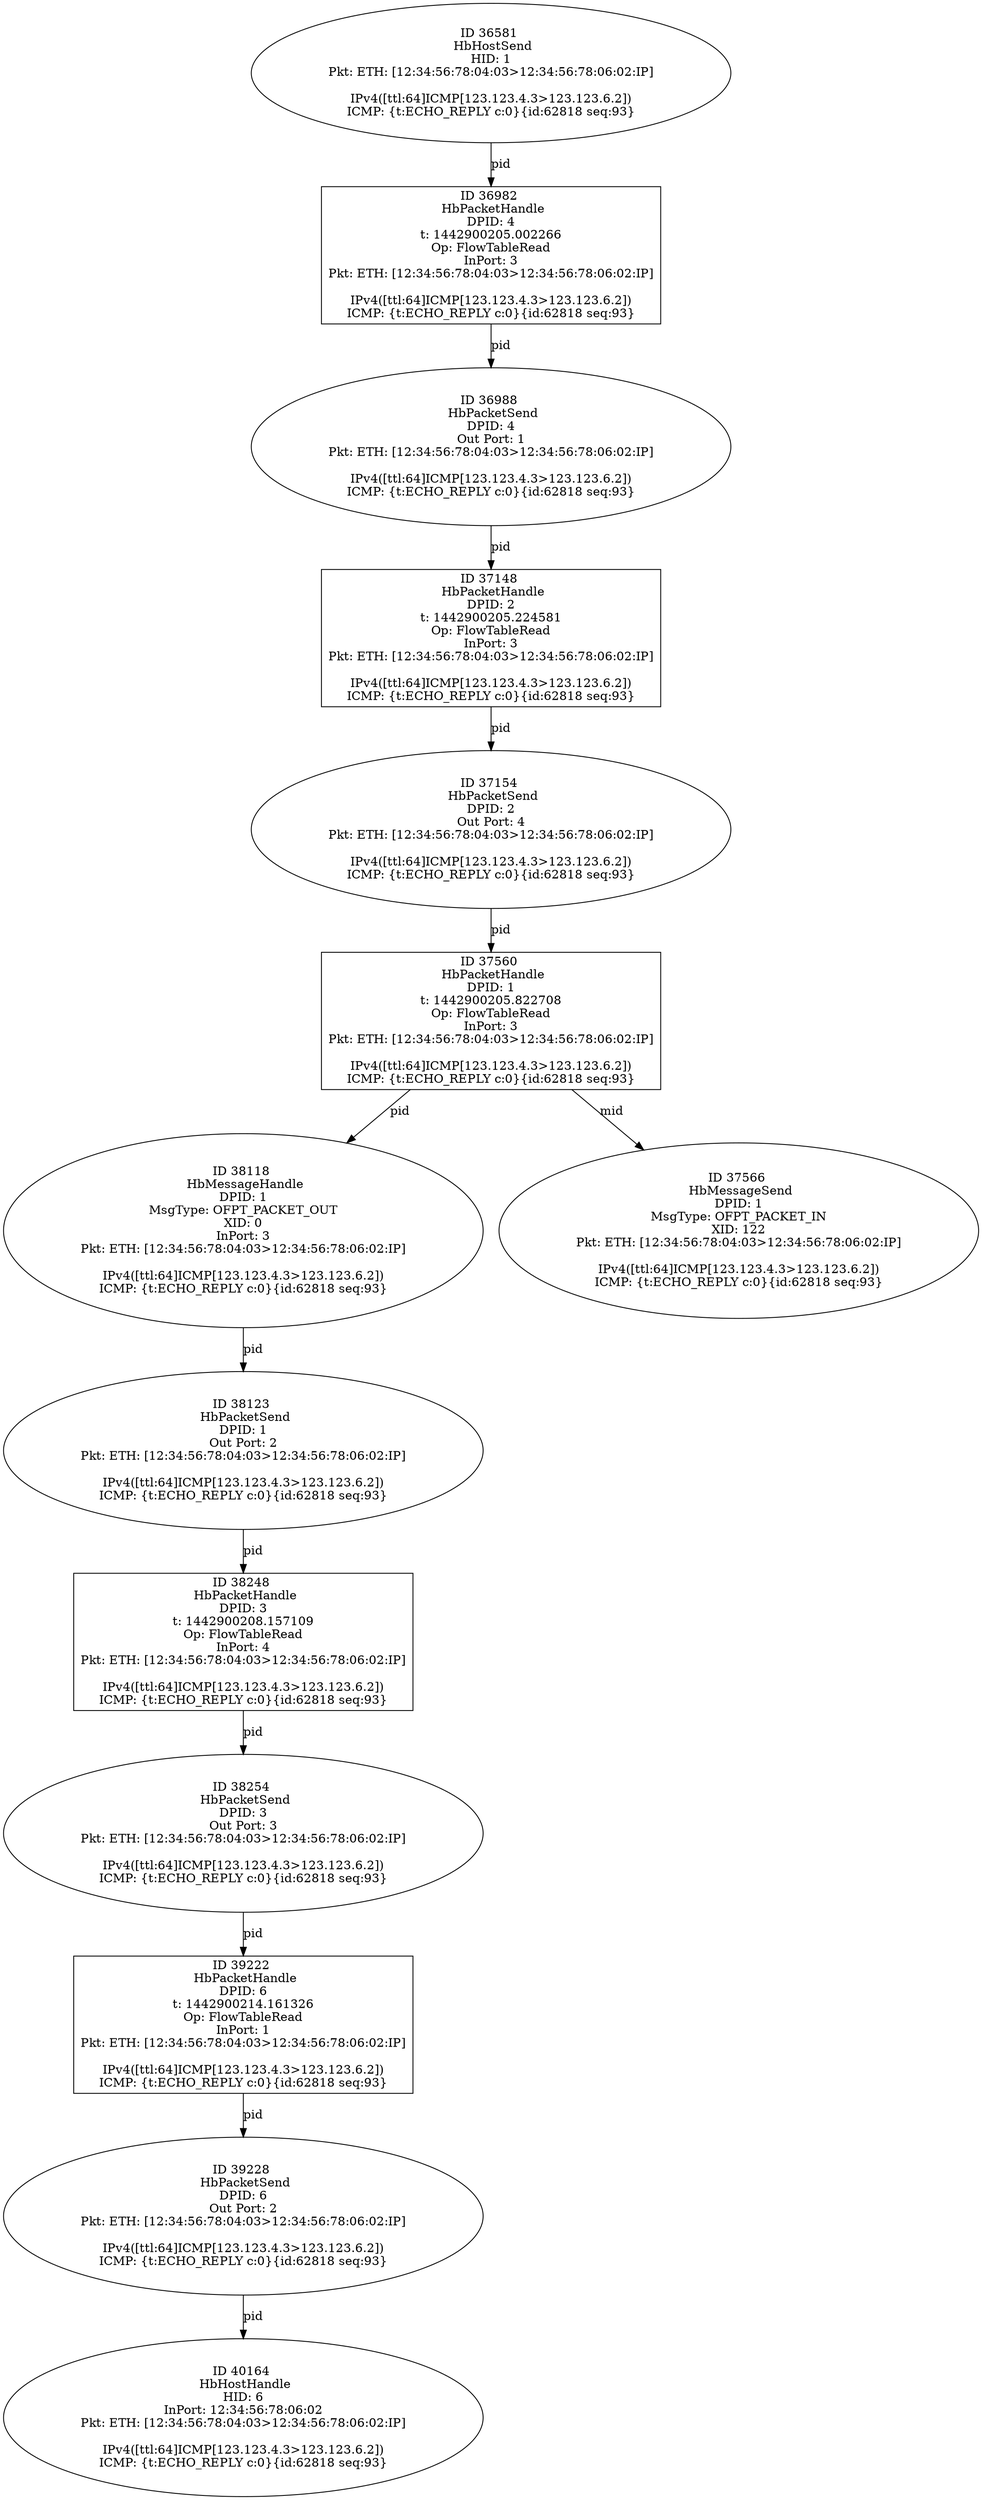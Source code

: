 strict digraph G {
37154 [shape=oval, event=<hb_events.HbPacketSend object at 0x10fa2b3d0>, label="ID 37154 
 HbPacketSend
DPID: 2
Out Port: 4
Pkt: ETH: [12:34:56:78:04:03>12:34:56:78:06:02:IP]

IPv4([ttl:64]ICMP[123.123.4.3>123.123.6.2])
ICMP: {t:ECHO_REPLY c:0}{id:62818 seq:93}"];
40164 [shape=oval, event=<hb_events.HbHostHandle object at 0x110883250>, label="ID 40164 
 HbHostHandle
HID: 6
InPort: 12:34:56:78:06:02
Pkt: ETH: [12:34:56:78:04:03>12:34:56:78:06:02:IP]

IPv4([ttl:64]ICMP[123.123.4.3>123.123.6.2])
ICMP: {t:ECHO_REPLY c:0}{id:62818 seq:93}"];
36581 [shape=oval, event=<hb_events.HbHostSend object at 0x10f6d1a10>, label="ID 36581 
 HbHostSend
HID: 1
Pkt: ETH: [12:34:56:78:04:03>12:34:56:78:06:02:IP]

IPv4([ttl:64]ICMP[123.123.4.3>123.123.6.2])
ICMP: {t:ECHO_REPLY c:0}{id:62818 seq:93}"];
38118 [shape=oval, event=<hb_events.HbMessageHandle object at 0x11007f750>, label="ID 38118 
 HbMessageHandle
DPID: 1
MsgType: OFPT_PACKET_OUT
XID: 0
InPort: 3
Pkt: ETH: [12:34:56:78:04:03>12:34:56:78:06:02:IP]

IPv4([ttl:64]ICMP[123.123.4.3>123.123.6.2])
ICMP: {t:ECHO_REPLY c:0}{id:62818 seq:93}"];
38248 [shape=box, event=<hb_events.HbPacketHandle object at 0x1101443d0>, label="ID 38248 
 HbPacketHandle
DPID: 3
t: 1442900208.157109
Op: FlowTableRead
InPort: 4
Pkt: ETH: [12:34:56:78:04:03>12:34:56:78:06:02:IP]

IPv4([ttl:64]ICMP[123.123.4.3>123.123.6.2])
ICMP: {t:ECHO_REPLY c:0}{id:62818 seq:93}"];
39228 [shape=oval, event=<hb_events.HbPacketSend object at 0x110665610>, label="ID 39228 
 HbPacketSend
DPID: 6
Out Port: 2
Pkt: ETH: [12:34:56:78:04:03>12:34:56:78:06:02:IP]

IPv4([ttl:64]ICMP[123.123.4.3>123.123.6.2])
ICMP: {t:ECHO_REPLY c:0}{id:62818 seq:93}"];
38123 [shape=oval, event=<hb_events.HbPacketSend object at 0x11007fe10>, label="ID 38123 
 HbPacketSend
DPID: 1
Out Port: 2
Pkt: ETH: [12:34:56:78:04:03>12:34:56:78:06:02:IP]

IPv4([ttl:64]ICMP[123.123.4.3>123.123.6.2])
ICMP: {t:ECHO_REPLY c:0}{id:62818 seq:93}"];
38254 [shape=oval, event=<hb_events.HbPacketSend object at 0x110144c10>, label="ID 38254 
 HbPacketSend
DPID: 3
Out Port: 3
Pkt: ETH: [12:34:56:78:04:03>12:34:56:78:06:02:IP]

IPv4([ttl:64]ICMP[123.123.4.3>123.123.6.2])
ICMP: {t:ECHO_REPLY c:0}{id:62818 seq:93}"];
37148 [shape=box, event=<hb_events.HbPacketHandle object at 0x10f96bf50>, label="ID 37148 
 HbPacketHandle
DPID: 2
t: 1442900205.224581
Op: FlowTableRead
InPort: 3
Pkt: ETH: [12:34:56:78:04:03>12:34:56:78:06:02:IP]

IPv4([ttl:64]ICMP[123.123.4.3>123.123.6.2])
ICMP: {t:ECHO_REPLY c:0}{id:62818 seq:93}"];
39222 [shape=box, event=<hb_events.HbPacketHandle object at 0x11065e890>, label="ID 39222 
 HbPacketHandle
DPID: 6
t: 1442900214.161326
Op: FlowTableRead
InPort: 1
Pkt: ETH: [12:34:56:78:04:03>12:34:56:78:06:02:IP]

IPv4([ttl:64]ICMP[123.123.4.3>123.123.6.2])
ICMP: {t:ECHO_REPLY c:0}{id:62818 seq:93}"];
37560 [shape=box, event=<hb_events.HbPacketHandle object at 0x10fc66550>, label="ID 37560 
 HbPacketHandle
DPID: 1
t: 1442900205.822708
Op: FlowTableRead
InPort: 3
Pkt: ETH: [12:34:56:78:04:03>12:34:56:78:06:02:IP]

IPv4([ttl:64]ICMP[123.123.4.3>123.123.6.2])
ICMP: {t:ECHO_REPLY c:0}{id:62818 seq:93}"];
36988 [shape=oval, event=<hb_events.HbPacketSend object at 0x10f935910>, label="ID 36988 
 HbPacketSend
DPID: 4
Out Port: 1
Pkt: ETH: [12:34:56:78:04:03>12:34:56:78:06:02:IP]

IPv4([ttl:64]ICMP[123.123.4.3>123.123.6.2])
ICMP: {t:ECHO_REPLY c:0}{id:62818 seq:93}"];
36982 [shape=box, event=<hb_events.HbPacketHandle object at 0x10f935710>, label="ID 36982 
 HbPacketHandle
DPID: 4
t: 1442900205.002266
Op: FlowTableRead
InPort: 3
Pkt: ETH: [12:34:56:78:04:03>12:34:56:78:06:02:IP]

IPv4([ttl:64]ICMP[123.123.4.3>123.123.6.2])
ICMP: {t:ECHO_REPLY c:0}{id:62818 seq:93}"];
37566 [shape=oval, event=<hb_events.HbMessageSend object at 0x10fc53510>, label="ID 37566 
 HbMessageSend
DPID: 1
MsgType: OFPT_PACKET_IN
XID: 122
Pkt: ETH: [12:34:56:78:04:03>12:34:56:78:06:02:IP]

IPv4([ttl:64]ICMP[123.123.4.3>123.123.6.2])
ICMP: {t:ECHO_REPLY c:0}{id:62818 seq:93}"];
37154 -> 37560  [rel=pid, label=pid];
36581 -> 36982  [rel=pid, label=pid];
38118 -> 38123  [rel=pid, label=pid];
38248 -> 38254  [rel=pid, label=pid];
37148 -> 37154  [rel=pid, label=pid];
38123 -> 38248  [rel=pid, label=pid];
38254 -> 39222  [rel=pid, label=pid];
36988 -> 37148  [rel=pid, label=pid];
39222 -> 39228  [rel=pid, label=pid];
37560 -> 38118  [rel=pid, label=pid];
37560 -> 37566  [rel=mid, label=mid];
39228 -> 40164  [rel=pid, label=pid];
36982 -> 36988  [rel=pid, label=pid];
}

